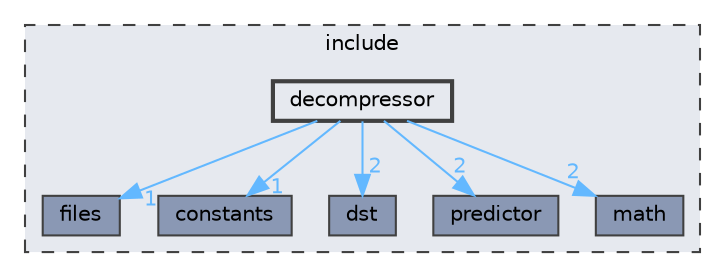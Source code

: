 digraph "include/decompressor"
{
 // LATEX_PDF_SIZE
  bgcolor="transparent";
  edge [fontname=Helvetica,fontsize=10,labelfontname=Helvetica,labelfontsize=10];
  node [fontname=Helvetica,fontsize=10,shape=box,height=0.2,width=0.4];
  compound=true
  subgraph clusterdir_d44c64559bbebec7f509842c48db8b23 {
    graph [ bgcolor="#e6e9ef", pencolor="grey25", label="include", fontname=Helvetica,fontsize=10 style="filled,dashed", URL="dir_d44c64559bbebec7f509842c48db8b23.html",tooltip=""]
  dir_70468730f0c354a354bfa0a2dbc63183 [label="files", fillcolor="#8a98b4", color="grey25", style="filled", URL="dir_70468730f0c354a354bfa0a2dbc63183.html",tooltip=""];
  dir_88daf05616196eb210c6c538937e567d [label="constants", fillcolor="#8a98b4", color="grey25", style="filled", URL="dir_88daf05616196eb210c6c538937e567d.html",tooltip=""];
  dir_895dbb3563cbc00b89d480ddc20be1a2 [label="dst", fillcolor="#8a98b4", color="grey25", style="filled", URL="dir_895dbb3563cbc00b89d480ddc20be1a2.html",tooltip=""];
  dir_bcb0e1c297d4eac1568cd8ae7fb42a08 [label="predictor", fillcolor="#8a98b4", color="grey25", style="filled", URL="dir_bcb0e1c297d4eac1568cd8ae7fb42a08.html",tooltip=""];
  dir_fba38f648377aa56ae5d69782adf9e53 [label="math", fillcolor="#8a98b4", color="grey25", style="filled", URL="dir_fba38f648377aa56ae5d69782adf9e53.html",tooltip=""];
  dir_22d374d00b31754c70ea025f8d28506b [label="decompressor", fillcolor="#e6e9ef", color="grey25", style="filled,bold", URL="dir_22d374d00b31754c70ea025f8d28506b.html",tooltip=""];
  }
  dir_22d374d00b31754c70ea025f8d28506b->dir_70468730f0c354a354bfa0a2dbc63183 [headlabel="1", labeldistance=1.5 headhref="dir_000010_000013.html" href="dir_000010_000013.html" color="steelblue1" fontcolor="steelblue1"];
  dir_22d374d00b31754c70ea025f8d28506b->dir_88daf05616196eb210c6c538937e567d [headlabel="1", labeldistance=1.5 headhref="dir_000010_000008.html" href="dir_000010_000008.html" color="steelblue1" fontcolor="steelblue1"];
  dir_22d374d00b31754c70ea025f8d28506b->dir_895dbb3563cbc00b89d480ddc20be1a2 [headlabel="2", labeldistance=1.5 headhref="dir_000010_000011.html" href="dir_000010_000011.html" color="steelblue1" fontcolor="steelblue1"];
  dir_22d374d00b31754c70ea025f8d28506b->dir_bcb0e1c297d4eac1568cd8ae7fb42a08 [headlabel="2", labeldistance=1.5 headhref="dir_000010_000020.html" href="dir_000010_000020.html" color="steelblue1" fontcolor="steelblue1"];
  dir_22d374d00b31754c70ea025f8d28506b->dir_fba38f648377aa56ae5d69782adf9e53 [headlabel="2", labeldistance=1.5 headhref="dir_000010_000019.html" href="dir_000010_000019.html" color="steelblue1" fontcolor="steelblue1"];
}
